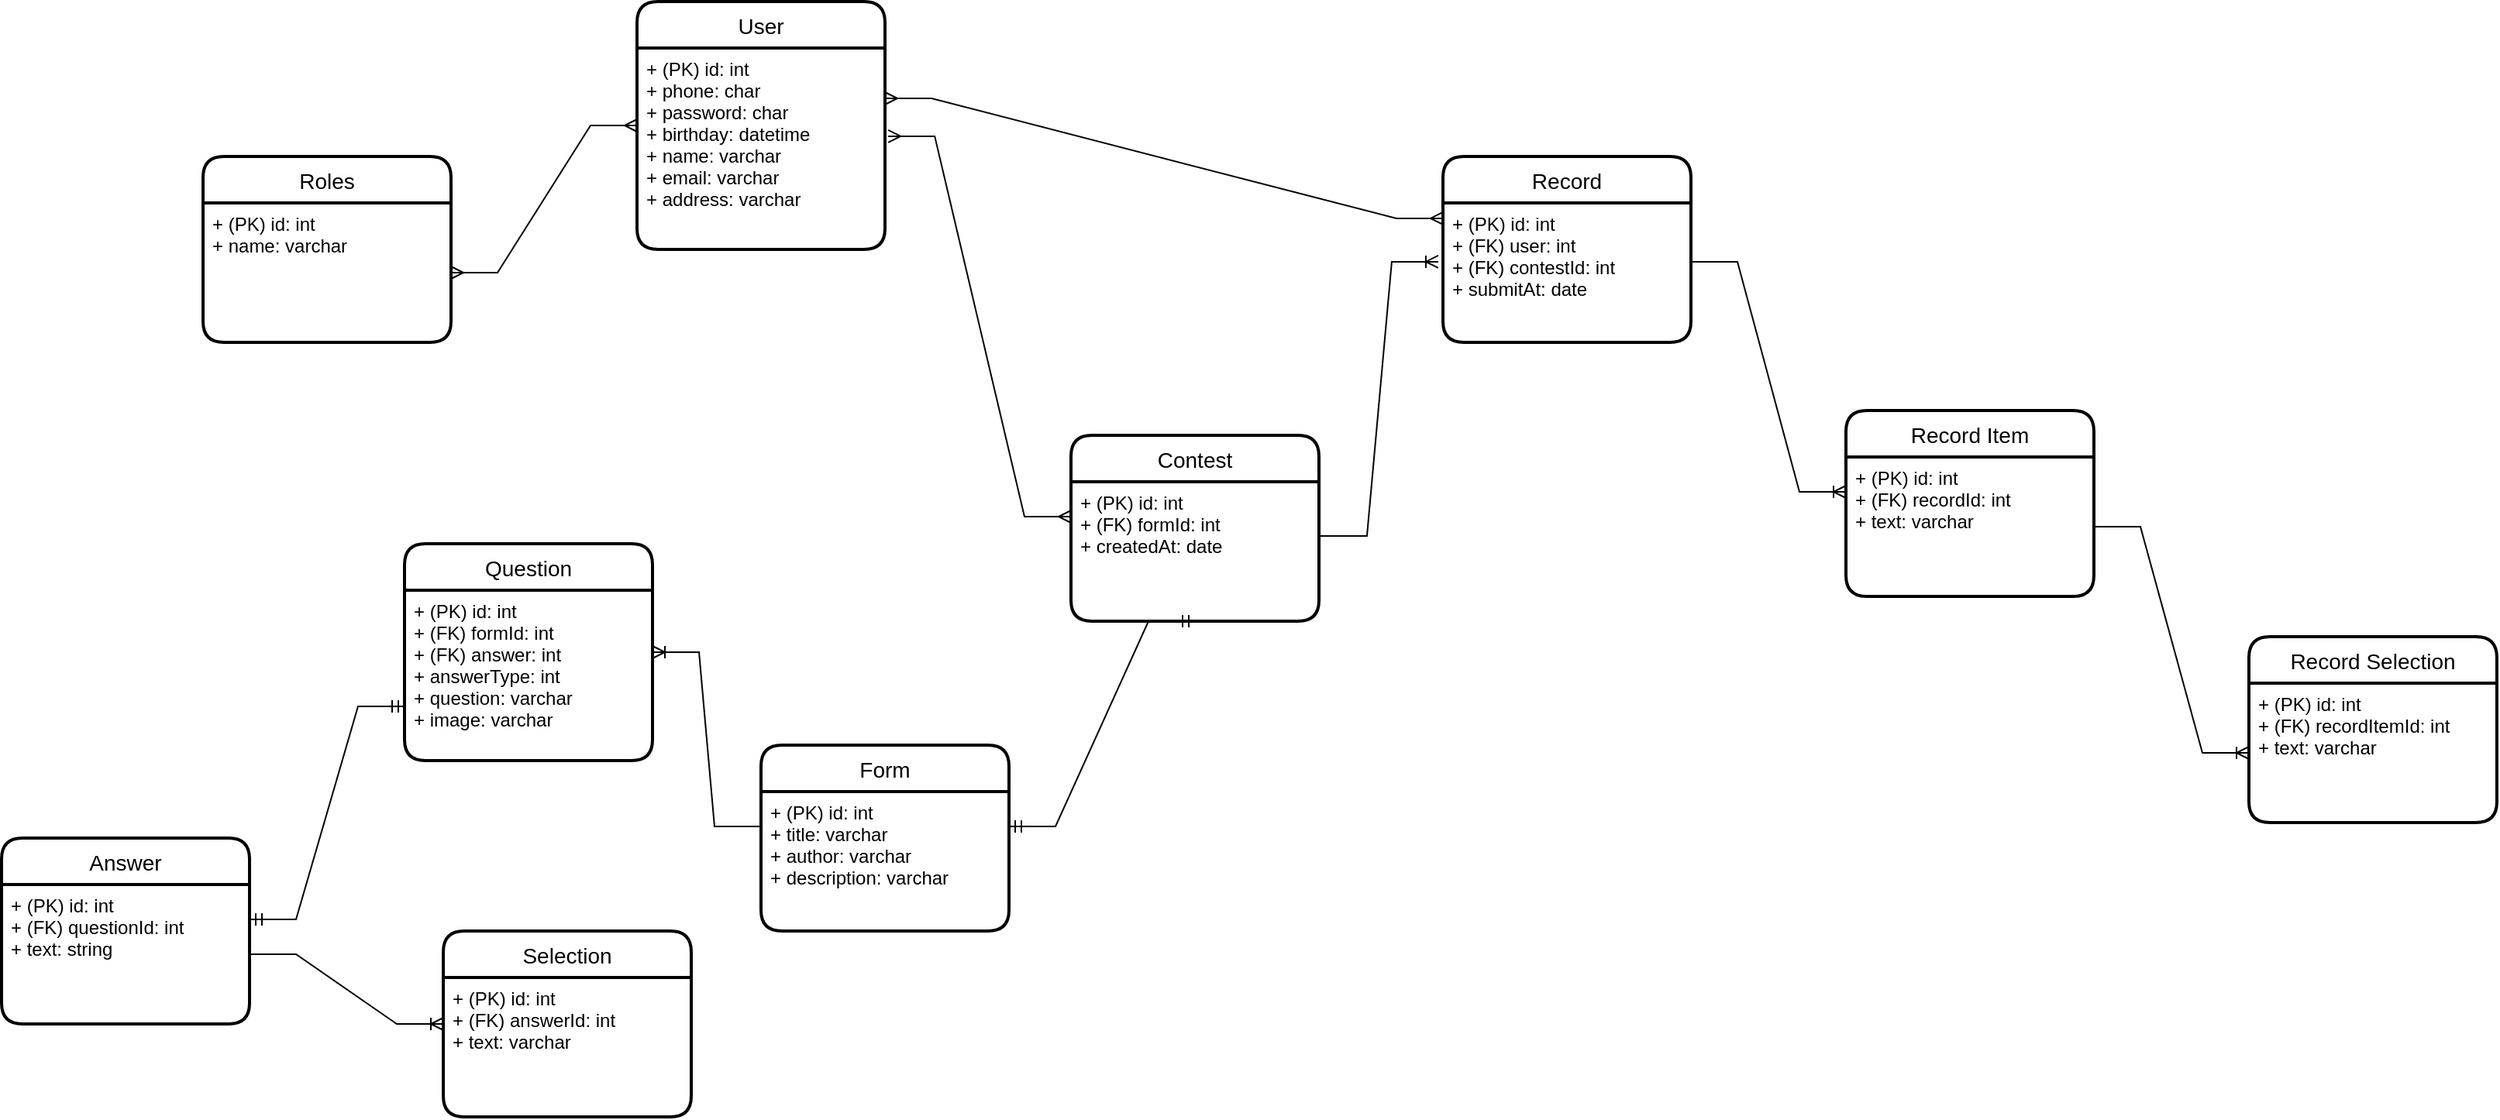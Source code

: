 <mxfile version="20.2.3" type="device"><diagram id="V6wq4XY5w5TTaSjcFeJM" name="Page-1"><mxGraphModel dx="1422" dy="786" grid="1" gridSize="10" guides="1" tooltips="1" connect="1" arrows="1" fold="1" page="1" pageScale="1" pageWidth="1169" pageHeight="827" math="0" shadow="0"><root><mxCell id="0"/><mxCell id="1" parent="0"/><mxCell id="I2lwVPNVuVbNK41GorUN-2" value="User" style="swimlane;childLayout=stackLayout;horizontal=1;startSize=30;horizontalStack=0;rounded=1;fontSize=14;fontStyle=0;strokeWidth=2;resizeParent=0;resizeLast=1;shadow=0;dashed=0;align=center;" parent="1" vertex="1"><mxGeometry x="600" y="30" width="160" height="160" as="geometry"/></mxCell><mxCell id="I2lwVPNVuVbNK41GorUN-4" value="+ (PK) id: int&#10;+ phone: char&#10;+ password: char&#10;+ birthday: datetime&#10;+ name: varchar&#10;+ email: varchar&#10;+ address: varchar" style="align=left;strokeColor=none;fillColor=none;spacingLeft=4;fontSize=12;verticalAlign=top;resizable=0;rotatable=0;part=1;" parent="I2lwVPNVuVbNK41GorUN-2" vertex="1"><mxGeometry y="30" width="160" height="130" as="geometry"/></mxCell><mxCell id="I2lwVPNVuVbNK41GorUN-5" value="Roles" style="swimlane;childLayout=stackLayout;horizontal=1;startSize=30;horizontalStack=0;rounded=1;fontSize=14;fontStyle=0;strokeWidth=2;resizeParent=0;resizeLast=1;shadow=0;dashed=0;align=center;" parent="1" vertex="1"><mxGeometry x="320" y="130" width="160" height="120" as="geometry"/></mxCell><mxCell id="I2lwVPNVuVbNK41GorUN-6" value="+ (PK) id: int&#10;+ name: varchar" style="align=left;strokeColor=none;fillColor=none;spacingLeft=4;fontSize=12;verticalAlign=top;resizable=0;rotatable=0;part=1;" parent="I2lwVPNVuVbNK41GorUN-5" vertex="1"><mxGeometry y="30" width="160" height="90" as="geometry"/></mxCell><mxCell id="I2lwVPNVuVbNK41GorUN-8" value="" style="edgeStyle=entityRelationEdgeStyle;fontSize=12;html=1;endArrow=ERmany;startArrow=ERmany;rounded=0;exitX=1;exitY=0.5;exitDx=0;exitDy=0;entryX=0;entryY=0.5;entryDx=0;entryDy=0;" parent="1" source="I2lwVPNVuVbNK41GorUN-6" target="I2lwVPNVuVbNK41GorUN-2" edge="1"><mxGeometry width="100" height="100" relative="1" as="geometry"><mxPoint x="480" y="240" as="sourcePoint"/><mxPoint x="580" y="140" as="targetPoint"/></mxGeometry></mxCell><mxCell id="I2lwVPNVuVbNK41GorUN-9" value="Form" style="swimlane;childLayout=stackLayout;horizontal=1;startSize=30;horizontalStack=0;rounded=1;fontSize=14;fontStyle=0;strokeWidth=2;resizeParent=0;resizeLast=1;shadow=0;dashed=0;align=center;" parent="1" vertex="1"><mxGeometry x="680" y="510" width="160" height="120" as="geometry"/></mxCell><mxCell id="I2lwVPNVuVbNK41GorUN-10" value="+ (PK) id: int&#10;+ title: varchar&#10;+ author: varchar&#10;+ description: varchar&#10;" style="align=left;strokeColor=none;fillColor=none;spacingLeft=4;fontSize=12;verticalAlign=top;resizable=0;rotatable=0;part=1;" parent="I2lwVPNVuVbNK41GorUN-9" vertex="1"><mxGeometry y="30" width="160" height="90" as="geometry"/></mxCell><mxCell id="I2lwVPNVuVbNK41GorUN-11" value="Question" style="swimlane;childLayout=stackLayout;horizontal=1;startSize=30;horizontalStack=0;rounded=1;fontSize=14;fontStyle=0;strokeWidth=2;resizeParent=0;resizeLast=1;shadow=0;dashed=0;align=center;" parent="1" vertex="1"><mxGeometry x="450" y="380" width="160" height="140" as="geometry"/></mxCell><mxCell id="I2lwVPNVuVbNK41GorUN-13" value="+ (PK) id: int&#10;+ (FK) formId: int&#10;+ (FK) answer: int&#10;+ answerType: int&#10;+ question: varchar&#10;+ image: varchar&#10;" style="align=left;strokeColor=none;fillColor=none;spacingLeft=4;fontSize=12;verticalAlign=top;resizable=0;rotatable=0;part=1;" parent="I2lwVPNVuVbNK41GorUN-11" vertex="1"><mxGeometry y="30" width="160" height="110" as="geometry"/></mxCell><mxCell id="I2lwVPNVuVbNK41GorUN-21" value="" style="edgeStyle=entityRelationEdgeStyle;fontSize=12;html=1;endArrow=ERoneToMany;rounded=0;exitX=0;exitY=0.25;exitDx=0;exitDy=0;" parent="1" source="I2lwVPNVuVbNK41GorUN-10" target="I2lwVPNVuVbNK41GorUN-11" edge="1"><mxGeometry width="100" height="100" relative="1" as="geometry"><mxPoint x="540" y="590" as="sourcePoint"/><mxPoint x="640" y="490" as="targetPoint"/></mxGeometry></mxCell><mxCell id="I2lwVPNVuVbNK41GorUN-23" value="Answer" style="swimlane;childLayout=stackLayout;horizontal=1;startSize=30;horizontalStack=0;rounded=1;fontSize=14;fontStyle=0;strokeWidth=2;resizeParent=0;resizeLast=1;shadow=0;dashed=0;align=center;" parent="1" vertex="1"><mxGeometry x="190" y="570" width="160" height="120" as="geometry"/></mxCell><mxCell id="I2lwVPNVuVbNK41GorUN-24" value="+ (PK) id: int&#10;+ (FK) questionId: int&#10;+ text: string" style="align=left;strokeColor=none;fillColor=none;spacingLeft=4;fontSize=12;verticalAlign=top;resizable=0;rotatable=0;part=1;" parent="I2lwVPNVuVbNK41GorUN-23" vertex="1"><mxGeometry y="30" width="160" height="90" as="geometry"/></mxCell><mxCell id="I2lwVPNVuVbNK41GorUN-27" value="Selection" style="swimlane;childLayout=stackLayout;horizontal=1;startSize=30;horizontalStack=0;rounded=1;fontSize=14;fontStyle=0;strokeWidth=2;resizeParent=0;resizeLast=1;shadow=0;dashed=0;align=center;" parent="1" vertex="1"><mxGeometry x="475" y="630" width="160" height="120" as="geometry"/></mxCell><mxCell id="I2lwVPNVuVbNK41GorUN-28" value="+ (PK) id: int&#10;+ (FK) answerId: int&#10;+ text: varchar" style="align=left;strokeColor=none;fillColor=none;spacingLeft=4;fontSize=12;verticalAlign=top;resizable=0;rotatable=0;part=1;" parent="I2lwVPNVuVbNK41GorUN-27" vertex="1"><mxGeometry y="30" width="160" height="90" as="geometry"/></mxCell><mxCell id="I2lwVPNVuVbNK41GorUN-29" value="" style="edgeStyle=entityRelationEdgeStyle;fontSize=12;html=1;endArrow=ERoneToMany;rounded=0;entryX=0;entryY=0.5;entryDx=0;entryDy=0;exitX=1;exitY=0.5;exitDx=0;exitDy=0;" parent="1" source="I2lwVPNVuVbNK41GorUN-24" target="I2lwVPNVuVbNK41GorUN-27" edge="1"><mxGeometry width="100" height="100" relative="1" as="geometry"><mxPoint x="750" y="740" as="sourcePoint"/><mxPoint x="850" y="640" as="targetPoint"/></mxGeometry></mxCell><mxCell id="I2lwVPNVuVbNK41GorUN-30" value="Contest" style="swimlane;childLayout=stackLayout;horizontal=1;startSize=30;horizontalStack=0;rounded=1;fontSize=14;fontStyle=0;strokeWidth=2;resizeParent=0;resizeLast=1;shadow=0;dashed=0;align=center;" parent="1" vertex="1"><mxGeometry x="880" y="310" width="160" height="120" as="geometry"/></mxCell><mxCell id="I2lwVPNVuVbNK41GorUN-31" value="+ (PK) id: int&#10;+ (FK) formId: int&#10;+ createdAt: date" style="align=left;strokeColor=none;fillColor=none;spacingLeft=4;fontSize=12;verticalAlign=top;resizable=0;rotatable=0;part=1;" parent="I2lwVPNVuVbNK41GorUN-30" vertex="1"><mxGeometry y="30" width="160" height="90" as="geometry"/></mxCell><mxCell id="I2lwVPNVuVbNK41GorUN-32" value="" style="edgeStyle=entityRelationEdgeStyle;fontSize=12;html=1;endArrow=ERmany;startArrow=ERmany;rounded=0;entryX=0;entryY=0.25;entryDx=0;entryDy=0;exitX=1.013;exitY=0.438;exitDx=0;exitDy=0;exitPerimeter=0;" parent="1" source="I2lwVPNVuVbNK41GorUN-4" target="I2lwVPNVuVbNK41GorUN-31" edge="1"><mxGeometry width="100" height="100" relative="1" as="geometry"><mxPoint x="570" y="174" as="sourcePoint"/><mxPoint x="840" y="140" as="targetPoint"/></mxGeometry></mxCell><mxCell id="I2lwVPNVuVbNK41GorUN-33" value="Record" style="swimlane;childLayout=stackLayout;horizontal=1;startSize=30;horizontalStack=0;rounded=1;fontSize=14;fontStyle=0;strokeWidth=2;resizeParent=0;resizeLast=1;shadow=0;dashed=0;align=center;" parent="1" vertex="1"><mxGeometry x="1120" y="130" width="160" height="120" as="geometry"/></mxCell><mxCell id="I2lwVPNVuVbNK41GorUN-34" value="+ (PK) id: int&#10;+ (FK) user: int&#10;+ (FK) contestId: int&#10;+ submitAt: date" style="align=left;strokeColor=none;fillColor=none;spacingLeft=4;fontSize=12;verticalAlign=top;resizable=0;rotatable=0;part=1;" parent="I2lwVPNVuVbNK41GorUN-33" vertex="1"><mxGeometry y="30" width="160" height="90" as="geometry"/></mxCell><mxCell id="I2lwVPNVuVbNK41GorUN-35" value="" style="edgeStyle=entityRelationEdgeStyle;fontSize=12;html=1;endArrow=ERmandOne;startArrow=ERmandOne;rounded=0;exitX=1;exitY=0.25;exitDx=0;exitDy=0;entryX=0.5;entryY=1;entryDx=0;entryDy=0;" parent="1" source="I2lwVPNVuVbNK41GorUN-10" target="I2lwVPNVuVbNK41GorUN-31" edge="1"><mxGeometry width="100" height="100" relative="1" as="geometry"><mxPoint x="870" y="480" as="sourcePoint"/><mxPoint x="960" y="430" as="targetPoint"/></mxGeometry></mxCell><mxCell id="I2lwVPNVuVbNK41GorUN-36" value="Record Item" style="swimlane;childLayout=stackLayout;horizontal=1;startSize=30;horizontalStack=0;rounded=1;fontSize=14;fontStyle=0;strokeWidth=2;resizeParent=0;resizeLast=1;shadow=0;dashed=0;align=center;" parent="1" vertex="1"><mxGeometry x="1380" y="294" width="160" height="120" as="geometry"/></mxCell><mxCell id="I2lwVPNVuVbNK41GorUN-37" value="+ (PK) id: int&#10;+ (FK) recordId: int&#10;+ text: varchar" style="align=left;strokeColor=none;fillColor=none;spacingLeft=4;fontSize=12;verticalAlign=top;resizable=0;rotatable=0;part=1;" parent="I2lwVPNVuVbNK41GorUN-36" vertex="1"><mxGeometry y="30" width="160" height="90" as="geometry"/></mxCell><mxCell id="I2lwVPNVuVbNK41GorUN-40" value="" style="edgeStyle=entityRelationEdgeStyle;fontSize=12;html=1;endArrow=ERoneToMany;rounded=0;entryX=0;entryY=0.25;entryDx=0;entryDy=0;exitX=1;exitY=0.422;exitDx=0;exitDy=0;exitPerimeter=0;" parent="1" source="I2lwVPNVuVbNK41GorUN-34" target="I2lwVPNVuVbNK41GorUN-37" edge="1"><mxGeometry width="100" height="100" relative="1" as="geometry"><mxPoint x="1300" y="150" as="sourcePoint"/><mxPoint x="1380" y="70" as="targetPoint"/></mxGeometry></mxCell><mxCell id="I2lwVPNVuVbNK41GorUN-42" value="" style="edgeStyle=entityRelationEdgeStyle;fontSize=12;html=1;endArrow=ERoneToMany;rounded=0;exitX=1.006;exitY=0.389;exitDx=0;exitDy=0;exitPerimeter=0;entryX=-0.019;entryY=0.422;entryDx=0;entryDy=0;entryPerimeter=0;" parent="1" source="I2lwVPNVuVbNK41GorUN-31" target="I2lwVPNVuVbNK41GorUN-34" edge="1"><mxGeometry width="100" height="100" relative="1" as="geometry"><mxPoint x="1060" y="370" as="sourcePoint"/><mxPoint x="1160" y="270" as="targetPoint"/></mxGeometry></mxCell><mxCell id="AgYrZ7-0zXkCYfDiaRhs-1" value="" style="edgeStyle=entityRelationEdgeStyle;fontSize=12;html=1;endArrow=ERmandOne;startArrow=ERmandOne;rounded=0;entryX=0;entryY=0.75;entryDx=0;entryDy=0;exitX=1;exitY=0.25;exitDx=0;exitDy=0;" parent="1" source="I2lwVPNVuVbNK41GorUN-24" target="I2lwVPNVuVbNK41GorUN-11" edge="1"><mxGeometry width="100" height="100" relative="1" as="geometry"><mxPoint x="390" y="630" as="sourcePoint"/><mxPoint x="490" y="530" as="targetPoint"/></mxGeometry></mxCell><mxCell id="AgYrZ7-0zXkCYfDiaRhs-3" value="" style="edgeStyle=entityRelationEdgeStyle;fontSize=12;html=1;endArrow=ERmany;startArrow=ERmany;rounded=0;exitX=1;exitY=0.25;exitDx=0;exitDy=0;entryX=0;entryY=0.111;entryDx=0;entryDy=0;entryPerimeter=0;" parent="1" source="I2lwVPNVuVbNK41GorUN-4" target="I2lwVPNVuVbNK41GorUN-34" edge="1"><mxGeometry width="100" height="100" relative="1" as="geometry"><mxPoint x="840" y="150" as="sourcePoint"/><mxPoint x="940" y="50" as="targetPoint"/></mxGeometry></mxCell><mxCell id="4EB6si7cSYxH1iPTL-i1-1" value="Record Selection" style="swimlane;childLayout=stackLayout;horizontal=1;startSize=30;horizontalStack=0;rounded=1;fontSize=14;fontStyle=0;strokeWidth=2;resizeParent=0;resizeLast=1;shadow=0;dashed=0;align=center;" vertex="1" parent="1"><mxGeometry x="1640" y="440" width="160" height="120" as="geometry"/></mxCell><mxCell id="4EB6si7cSYxH1iPTL-i1-2" value="+ (PK) id: int&#10;+ (FK) recordItemId: int&#10;+ text: varchar" style="align=left;strokeColor=none;fillColor=none;spacingLeft=4;fontSize=12;verticalAlign=top;resizable=0;rotatable=0;part=1;" vertex="1" parent="4EB6si7cSYxH1iPTL-i1-1"><mxGeometry y="30" width="160" height="90" as="geometry"/></mxCell><mxCell id="4EB6si7cSYxH1iPTL-i1-3" value="" style="edgeStyle=entityRelationEdgeStyle;fontSize=12;html=1;endArrow=ERoneToMany;rounded=0;entryX=0;entryY=0.5;entryDx=0;entryDy=0;exitX=1;exitY=0.5;exitDx=0;exitDy=0;" edge="1" parent="1" source="I2lwVPNVuVbNK41GorUN-37" target="4EB6si7cSYxH1iPTL-i1-2"><mxGeometry width="100" height="100" relative="1" as="geometry"><mxPoint x="1500" y="560" as="sourcePoint"/><mxPoint x="1480" y="460" as="targetPoint"/></mxGeometry></mxCell></root></mxGraphModel></diagram></mxfile>
